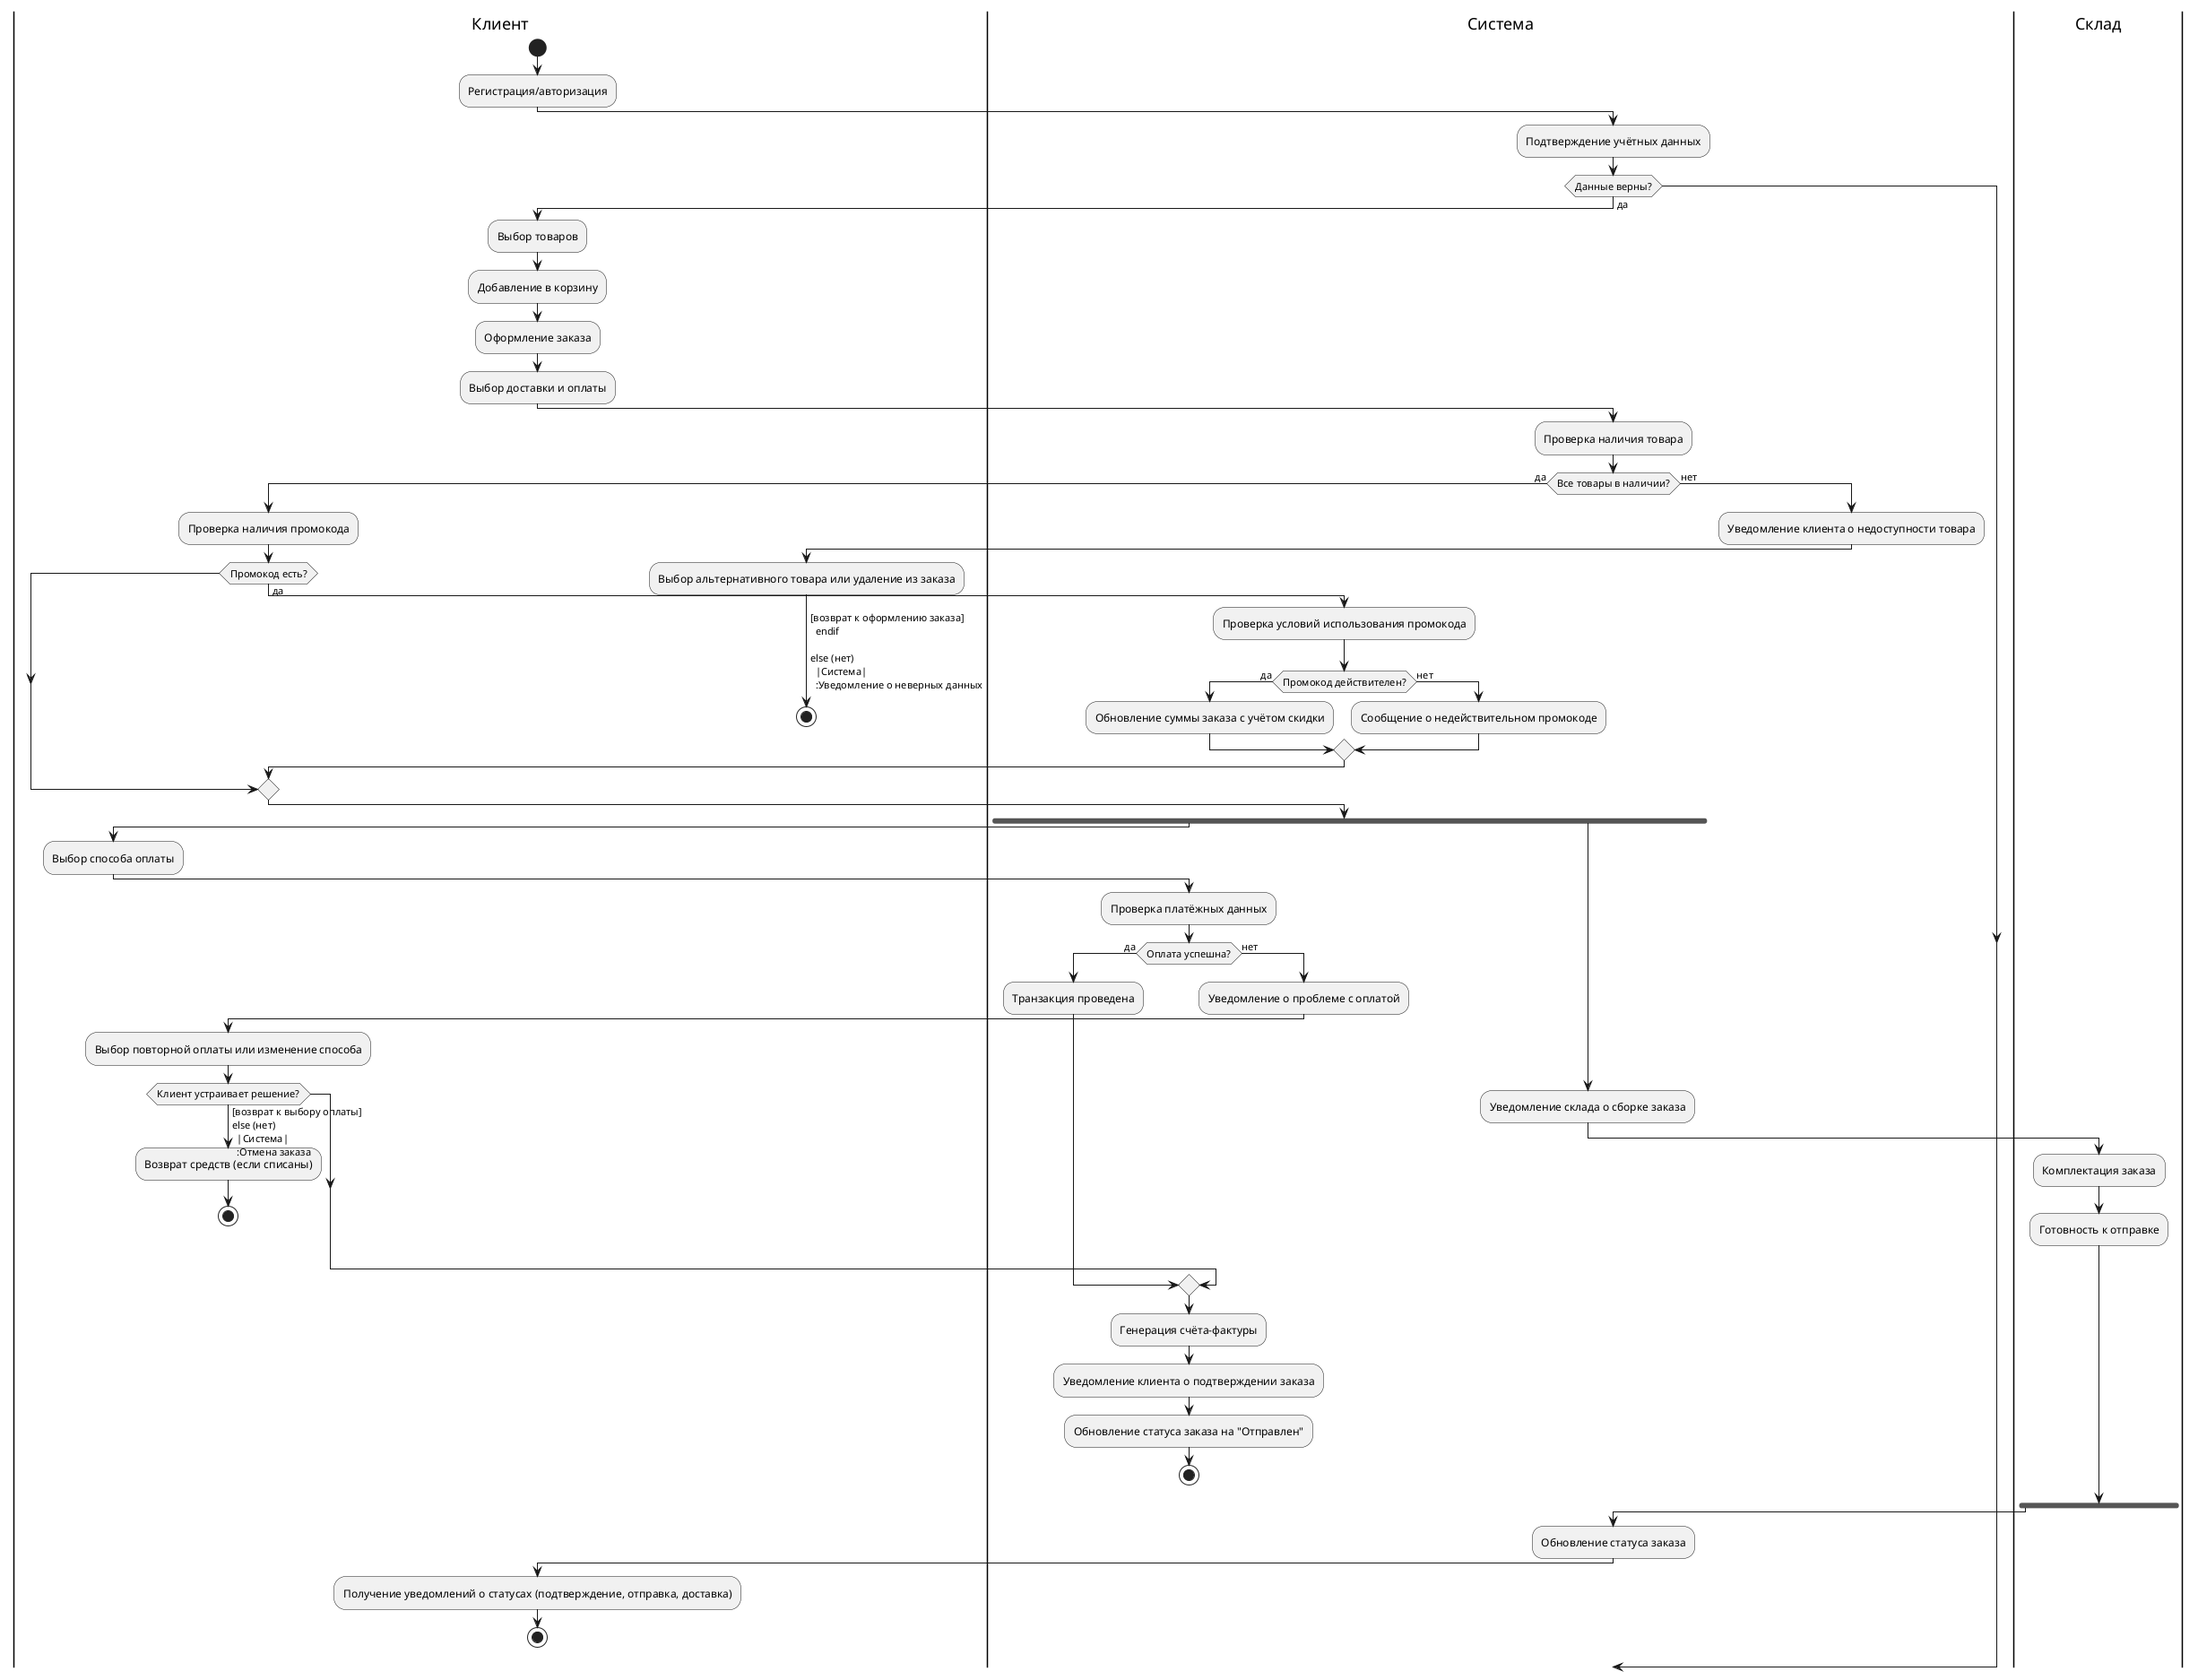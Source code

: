 @startuml
|Клиент|
start
:Регистрация/авторизация;
|Система|
:Подтверждение учётных данных;
if (Данные верны?) then (да)
  |Клиент|
  :Выбор товаров;
  :Добавление в корзину;
  :Оформление заказа;
  :Выбор доставки и оплаты;
  |Система|
  :Проверка наличия товара;
  if (Все товары в наличии?) then (да)
    |Клиент|
    :Проверка наличия промокода;
    if (Промокод есть?) then (да)
      |Система|
      :Проверка условий использования промокода;
      if (Промокод действителен?) then (да)
        :Обновление суммы заказа с учётом скидки;
      else (нет)
        |Система|
        :Сообщение о недействительном промокоде;
      endif
    endif

    fork
      |Клиент|
      :Выбор способа оплаты;
      |Система|
      :Проверка платёжных данных;
      if (Оплата успешна?) then (да)
        :Транзакция проведена;
      else (нет)
        :Уведомление о проблеме с оплатой;
        |Клиент|
        :Выбор повторной оплаты или изменение способа;
        if (Клиент устраивает решение?) then (да)
          -> [возврат к выбору оплаты]
        else (нет)
          |Система|
          :Отмена заказа;
          :Возврат средств (если списаны);
          stop
        endif
      endif
      |Система|
      :Генерация счёта-фактуры;
      :Уведомление клиента о подтверждении заказа;
      :Обновление статуса заказа на "Отправлен";
      stop
    fork again
      |Система|
      :Уведомление склада о сборке заказа;
      |Склад|
      :Комплектация заказа;
      :Готовность к отправке;
    end fork

  else (нет)
    |Система|
    :Уведомление клиента о недоступности товара;
    |Клиент|
    :Выбор альтернативного товара или удаление из заказа;
    -> [возврат к оформлению заказа]
  endif

else (нет)
  |Система|
  :Уведомление о неверных данных;
  stop
endif

|Система|
:Обновление статуса заказа;
|Клиент|
:Получение уведомлений о статусах (подтверждение, отправка, доставка);
stop
@enduml
